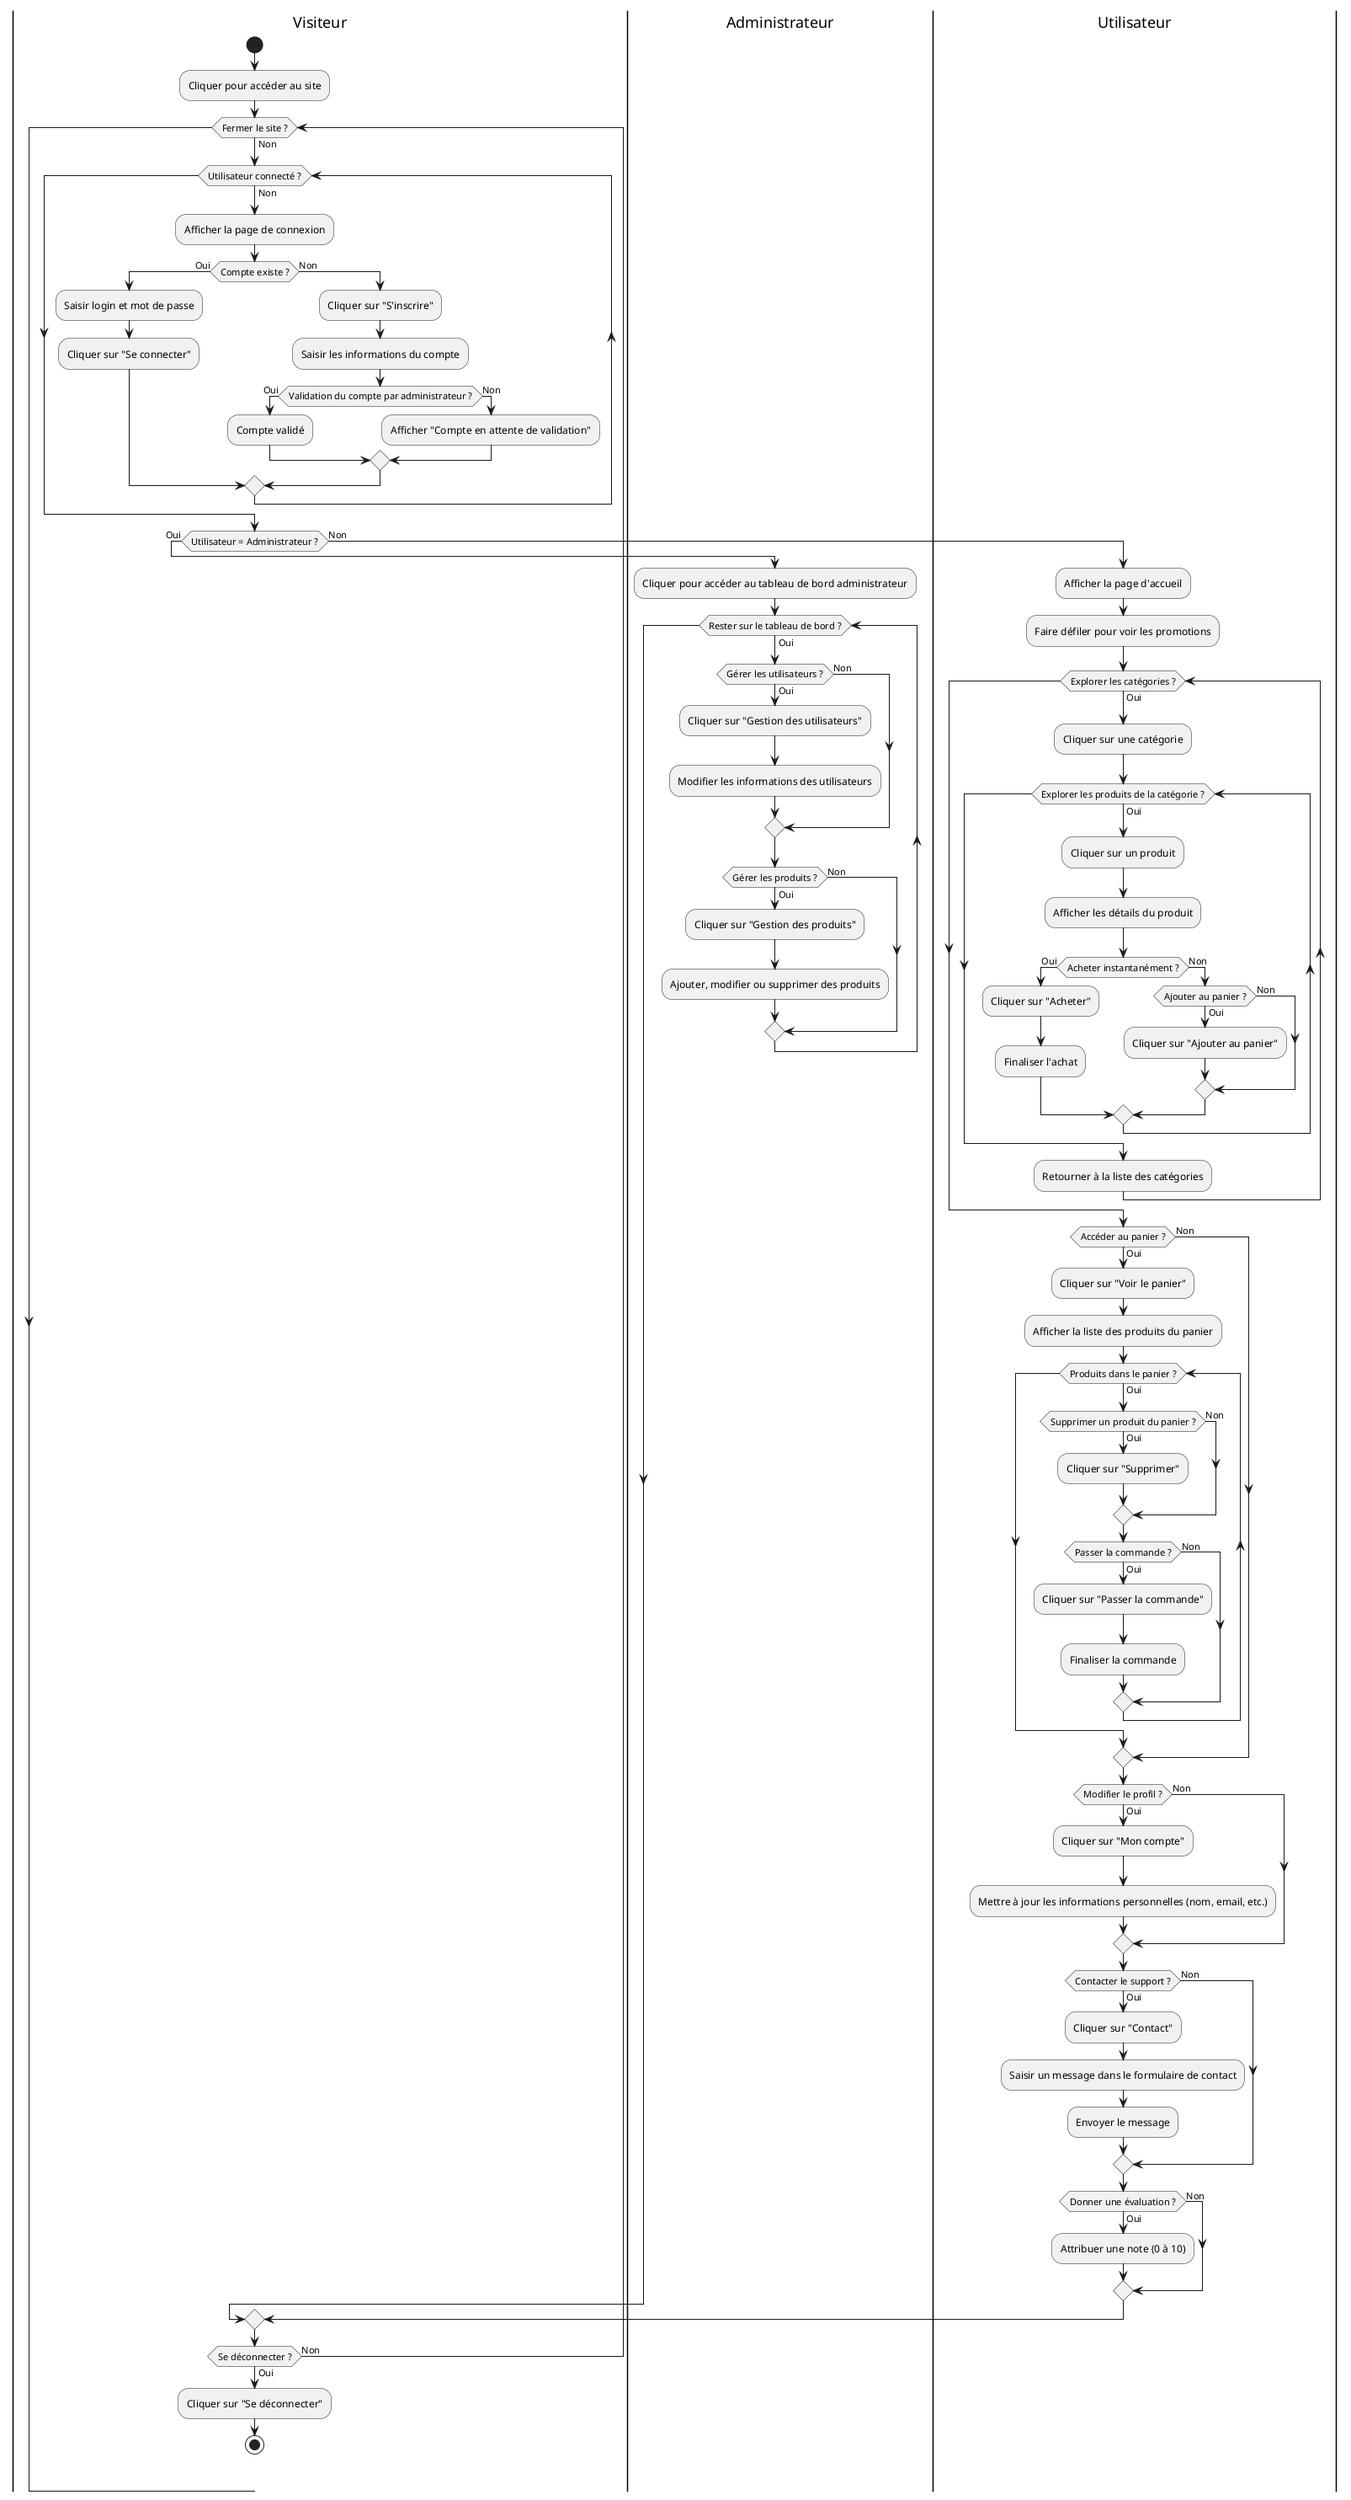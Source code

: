 @startuml
|Visiteur|
start
:Cliquer pour accéder au site;

while (Fermer le site ?) is (Non)
    while (Utilisateur connecté ?) is (Non)
        :Afficher la page de connexion;
        if (Compte existe ?) then (Oui)
            :Saisir login et mot de passe;
            :Cliquer sur "Se connecter";
        else (Non)
            :Cliquer sur "S'inscrire";
            :Saisir les informations du compte;
            if (Validation du compte par administrateur ?) then (Oui)
                :Compte validé;
            else (Non)
                :Afficher "Compte en attente de validation";
            endif
        endif
    endwhile

    if (Utilisateur = Administrateur ?) then (Oui)
        |Administrateur|
        :Cliquer pour accéder au tableau de bord administrateur;

        while (Rester sur le tableau de bord ?) is (Oui)
            if (Gérer les utilisateurs ?) then (Oui)
                :Cliquer sur "Gestion des utilisateurs";
                :Modifier les informations des utilisateurs;
            else (Non)
            endif

            if (Gérer les produits ?) then (Oui)
                :Cliquer sur "Gestion des produits";
                :Ajouter, modifier ou supprimer des produits;
            else (Non)
            endif
        endwhile

    else (Non)
        |Utilisateur|
        :Afficher la page d'accueil;
        :Faire défiler pour voir les promotions;

        while (Explorer les catégories ?) is (Oui)
            :Cliquer sur une catégorie;
            while (Explorer les produits de la catégorie ?) is (Oui)
                :Cliquer sur un produit;
                :Afficher les détails du produit;

                if (Acheter instantanément ?) then (Oui)
                    :Cliquer sur "Acheter";
                    :Finaliser l'achat;
                else (Non)
                    if (Ajouter au panier ?) then (Oui)
                        :Cliquer sur "Ajouter au panier";
                    else (Non)
                    endif
                endif
            endwhile
            :Retourner à la liste des catégories;
        endwhile

        if (Accéder au panier ?) then (Oui)
            :Cliquer sur "Voir le panier";
            :Afficher la liste des produits du panier;
            while (Produits dans le panier ?) is (Oui)
                if (Supprimer un produit du panier ?) then (Oui)
                    :Cliquer sur "Supprimer";
                else (Non)
                endif
                if (Passer la commande ?) then (Oui)
                :Cliquer sur "Passer la commande";
                :Finaliser la commande;
                else (Non)
                endif
            endwhile
        else (Non)
        endif

        if (Modifier le profil ?) then (Oui)
            :Cliquer sur "Mon compte";
            :Mettre à jour les informations personnelles (nom, email, etc.);
        else (Non)
        endif

        if (Contacter le support ?) then (Oui)
            :Cliquer sur "Contact";
            :Saisir un message dans le formulaire de contact;
            :Envoyer le message;
        else (Non)
        endif

        if (Donner une évaluation ?) then (Oui)
            :Attribuer une note (0 à 10);
        else (Non)
        endif
    endif

    |Visiteur|
    if (Se déconnecter ?) then (Oui)
        :Cliquer sur "Se déconnecter";
        stop
    else (Non)
    endif
endwhile
@enduml
